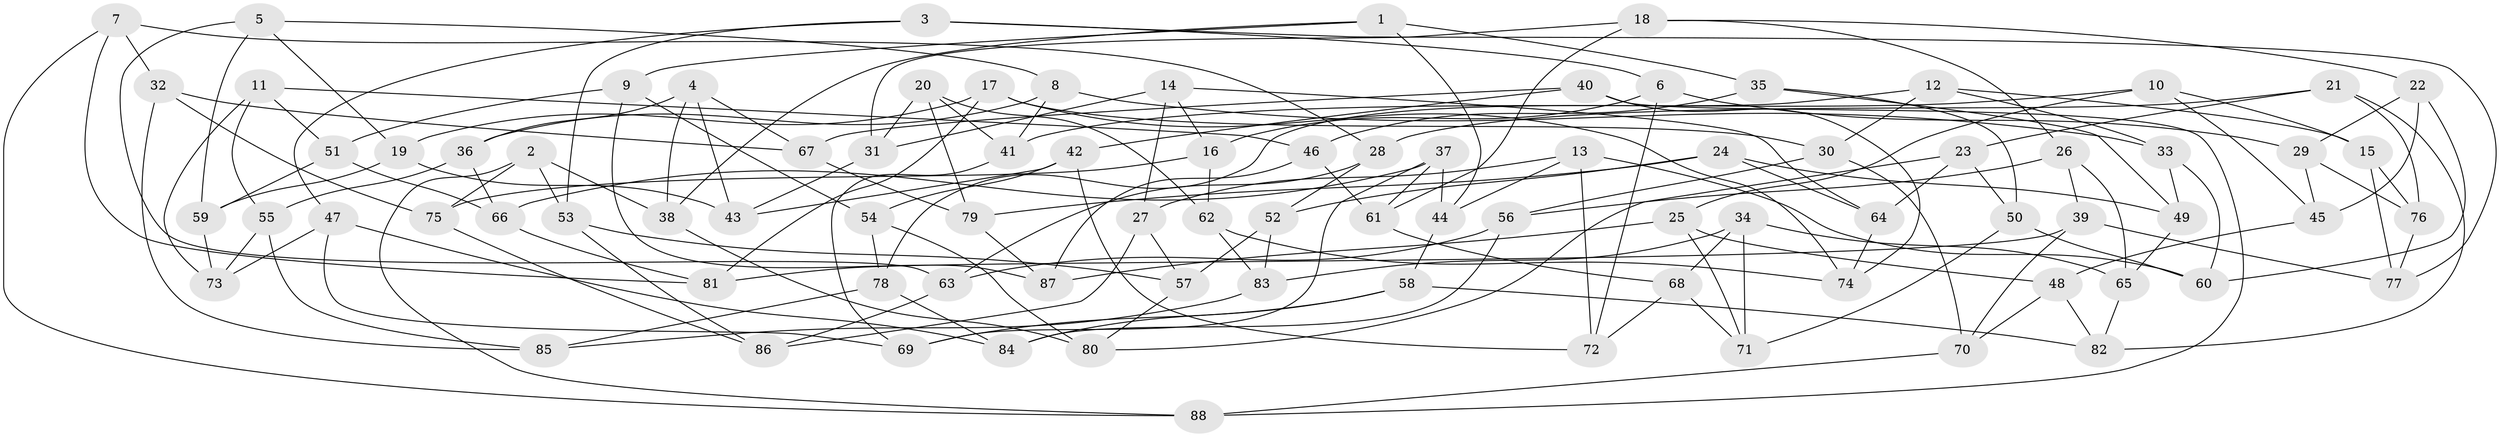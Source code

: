 // coarse degree distribution, {3: 0.22857142857142856, 8: 0.05714285714285714, 6: 0.11428571428571428, 4: 0.34285714285714286, 5: 0.05714285714285714, 7: 0.05714285714285714, 9: 0.11428571428571428, 2: 0.02857142857142857}
// Generated by graph-tools (version 1.1) at 2025/02/03/04/25 22:02:11]
// undirected, 88 vertices, 176 edges
graph export_dot {
graph [start="1"]
  node [color=gray90,style=filled];
  1;
  2;
  3;
  4;
  5;
  6;
  7;
  8;
  9;
  10;
  11;
  12;
  13;
  14;
  15;
  16;
  17;
  18;
  19;
  20;
  21;
  22;
  23;
  24;
  25;
  26;
  27;
  28;
  29;
  30;
  31;
  32;
  33;
  34;
  35;
  36;
  37;
  38;
  39;
  40;
  41;
  42;
  43;
  44;
  45;
  46;
  47;
  48;
  49;
  50;
  51;
  52;
  53;
  54;
  55;
  56;
  57;
  58;
  59;
  60;
  61;
  62;
  63;
  64;
  65;
  66;
  67;
  68;
  69;
  70;
  71;
  72;
  73;
  74;
  75;
  76;
  77;
  78;
  79;
  80;
  81;
  82;
  83;
  84;
  85;
  86;
  87;
  88;
  1 -- 38;
  1 -- 44;
  1 -- 35;
  1 -- 9;
  2 -- 88;
  2 -- 75;
  2 -- 53;
  2 -- 38;
  3 -- 53;
  3 -- 6;
  3 -- 77;
  3 -- 47;
  4 -- 38;
  4 -- 67;
  4 -- 36;
  4 -- 43;
  5 -- 63;
  5 -- 8;
  5 -- 19;
  5 -- 59;
  6 -- 29;
  6 -- 72;
  6 -- 16;
  7 -- 28;
  7 -- 32;
  7 -- 81;
  7 -- 88;
  8 -- 41;
  8 -- 36;
  8 -- 33;
  9 -- 51;
  9 -- 54;
  9 -- 87;
  10 -- 25;
  10 -- 45;
  10 -- 15;
  10 -- 41;
  11 -- 46;
  11 -- 51;
  11 -- 55;
  11 -- 73;
  12 -- 15;
  12 -- 33;
  12 -- 78;
  12 -- 30;
  13 -- 27;
  13 -- 72;
  13 -- 44;
  13 -- 60;
  14 -- 31;
  14 -- 16;
  14 -- 64;
  14 -- 27;
  15 -- 77;
  15 -- 76;
  16 -- 75;
  16 -- 62;
  17 -- 19;
  17 -- 74;
  17 -- 30;
  17 -- 81;
  18 -- 22;
  18 -- 26;
  18 -- 31;
  18 -- 61;
  19 -- 59;
  19 -- 43;
  20 -- 62;
  20 -- 41;
  20 -- 31;
  20 -- 79;
  21 -- 23;
  21 -- 76;
  21 -- 28;
  21 -- 82;
  22 -- 45;
  22 -- 29;
  22 -- 60;
  23 -- 50;
  23 -- 64;
  23 -- 80;
  24 -- 52;
  24 -- 79;
  24 -- 64;
  24 -- 49;
  25 -- 71;
  25 -- 48;
  25 -- 87;
  26 -- 56;
  26 -- 39;
  26 -- 65;
  27 -- 57;
  27 -- 86;
  28 -- 52;
  28 -- 63;
  29 -- 45;
  29 -- 76;
  30 -- 70;
  30 -- 56;
  31 -- 43;
  32 -- 75;
  32 -- 67;
  32 -- 85;
  33 -- 49;
  33 -- 60;
  34 -- 83;
  34 -- 65;
  34 -- 71;
  34 -- 68;
  35 -- 46;
  35 -- 50;
  35 -- 49;
  36 -- 55;
  36 -- 66;
  37 -- 44;
  37 -- 69;
  37 -- 61;
  37 -- 66;
  38 -- 80;
  39 -- 70;
  39 -- 81;
  39 -- 77;
  40 -- 88;
  40 -- 67;
  40 -- 74;
  40 -- 42;
  41 -- 69;
  42 -- 72;
  42 -- 43;
  42 -- 54;
  44 -- 58;
  45 -- 48;
  46 -- 61;
  46 -- 87;
  47 -- 84;
  47 -- 69;
  47 -- 73;
  48 -- 70;
  48 -- 82;
  49 -- 65;
  50 -- 60;
  50 -- 71;
  51 -- 59;
  51 -- 66;
  52 -- 57;
  52 -- 83;
  53 -- 57;
  53 -- 86;
  54 -- 80;
  54 -- 78;
  55 -- 73;
  55 -- 85;
  56 -- 84;
  56 -- 63;
  57 -- 80;
  58 -- 69;
  58 -- 82;
  58 -- 84;
  59 -- 73;
  61 -- 68;
  62 -- 83;
  62 -- 74;
  63 -- 86;
  64 -- 74;
  65 -- 82;
  66 -- 81;
  67 -- 79;
  68 -- 71;
  68 -- 72;
  70 -- 88;
  75 -- 86;
  76 -- 77;
  78 -- 85;
  78 -- 84;
  79 -- 87;
  83 -- 85;
}
